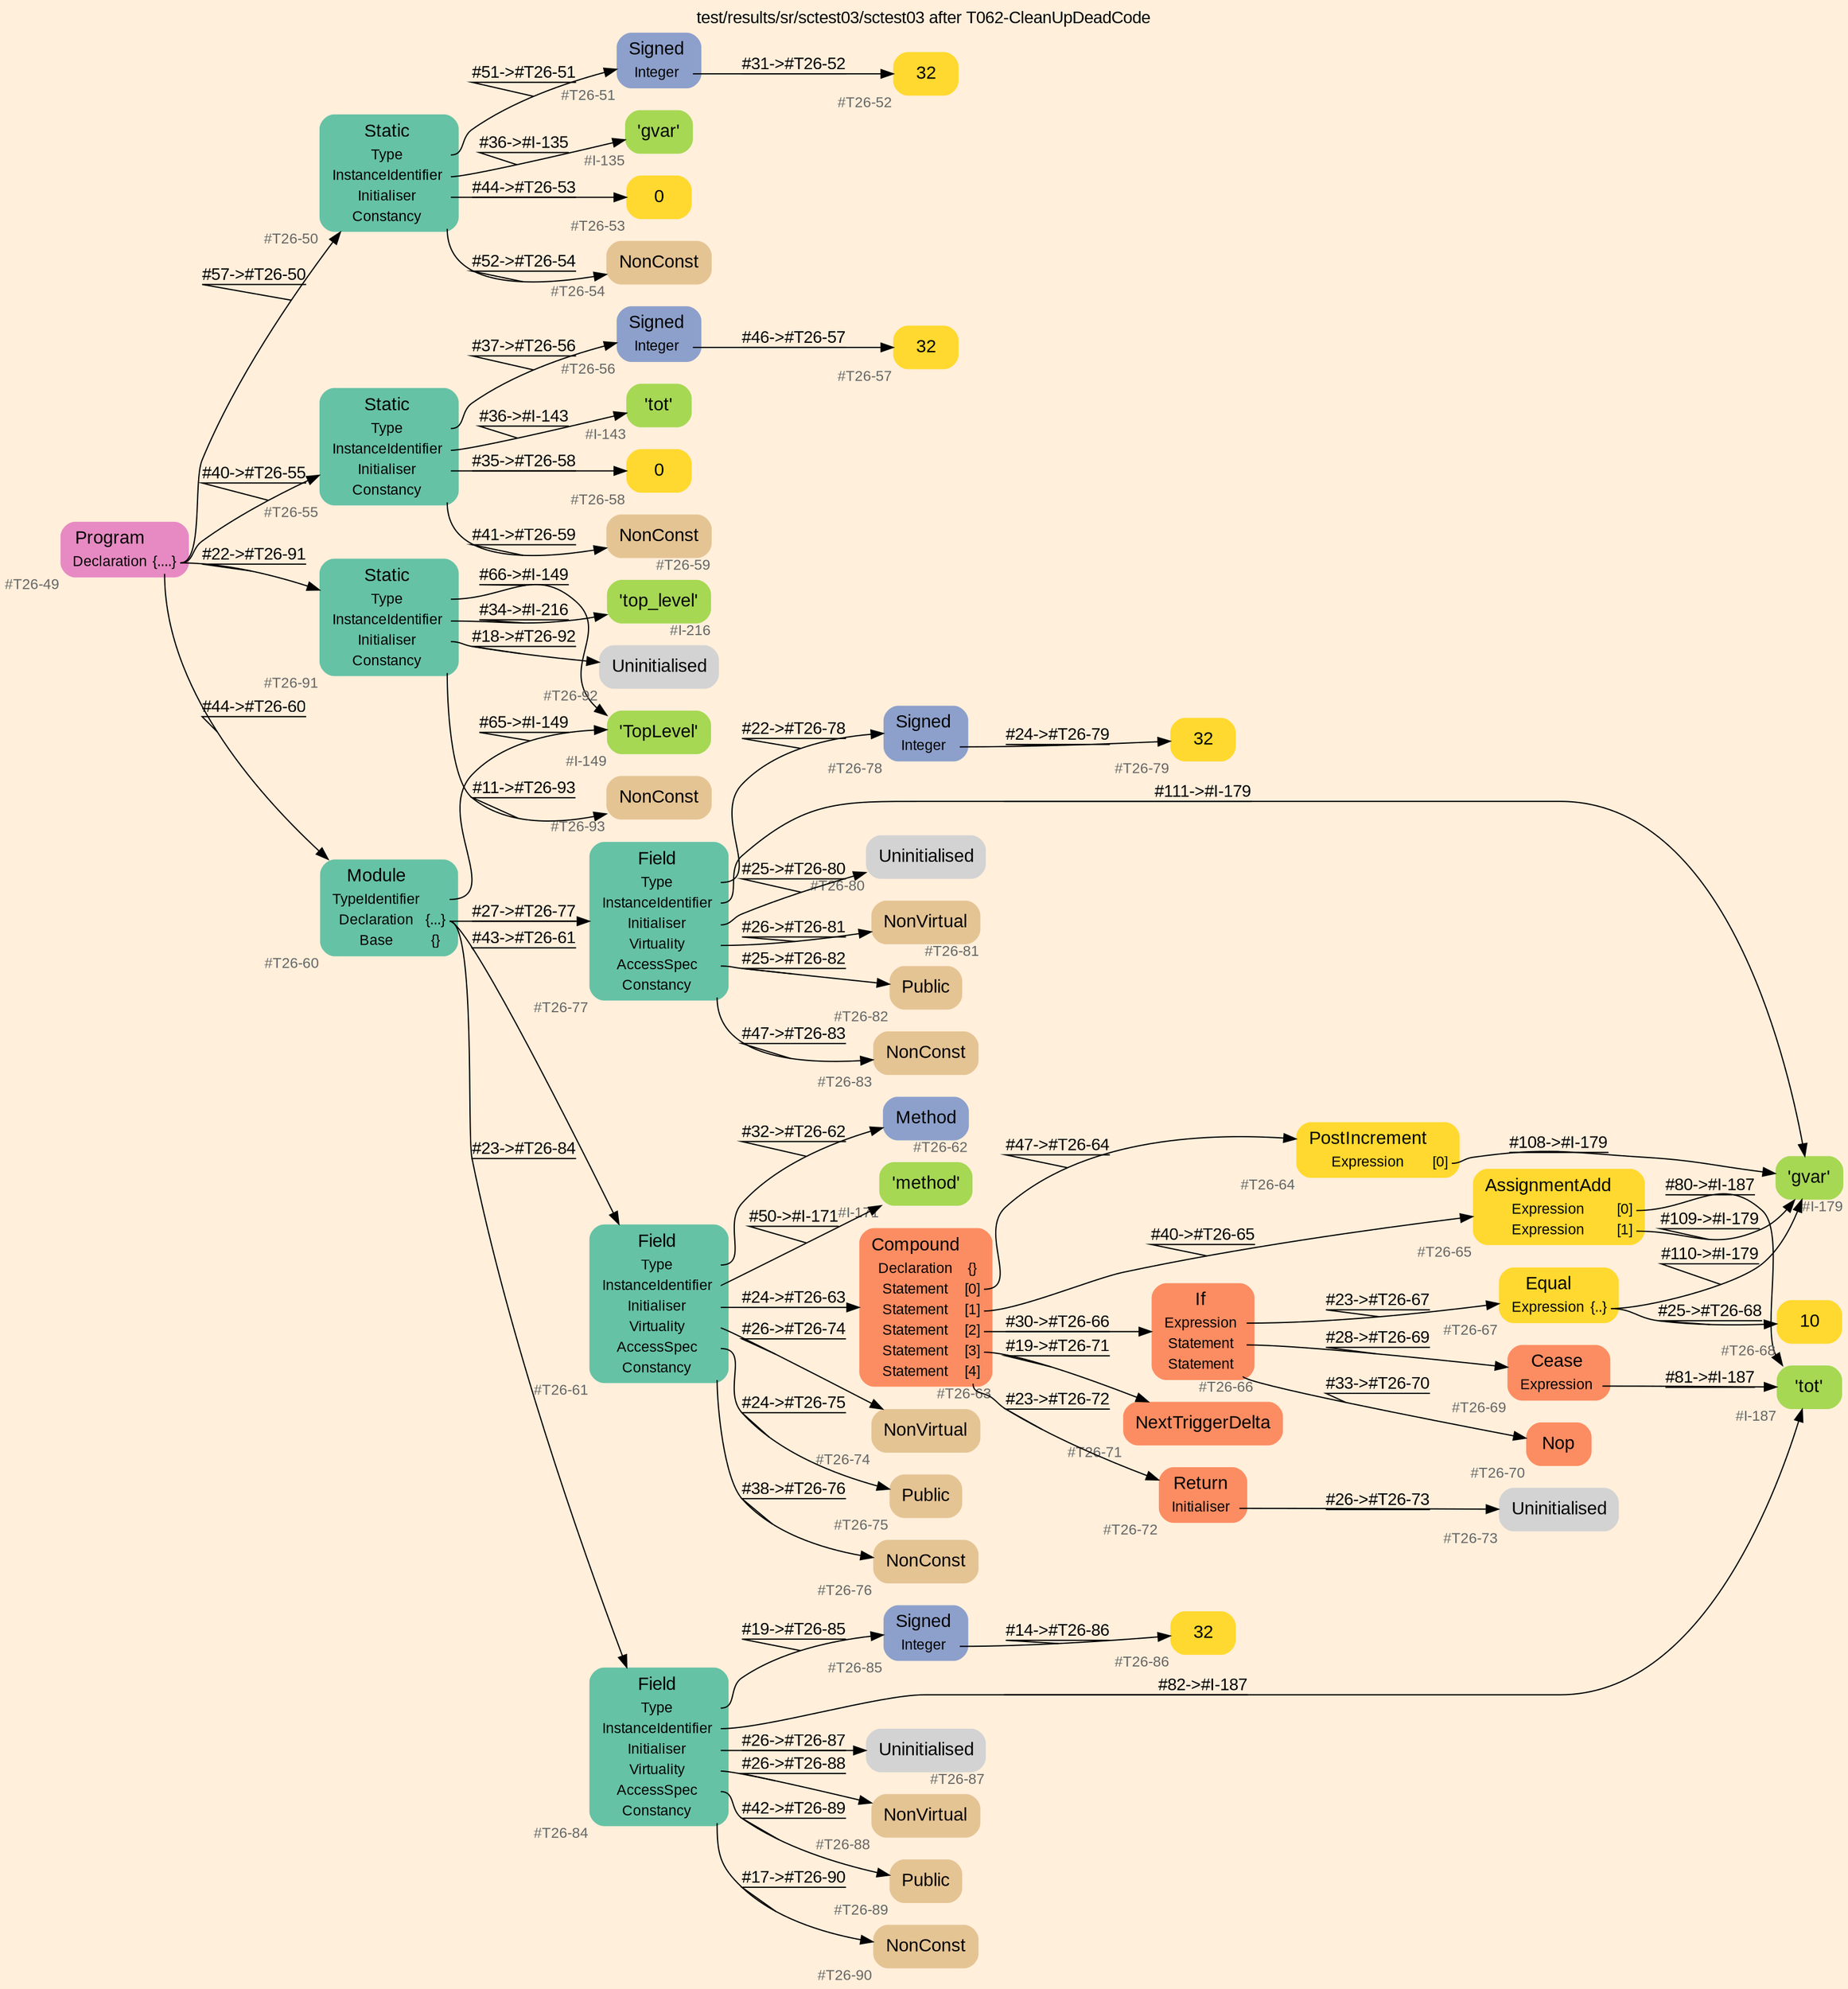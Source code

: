 digraph "test/results/sr/sctest03/sctest03 after T062-CleanUpDeadCode" {
label = "test/results/sr/sctest03/sctest03 after T062-CleanUpDeadCode"
labelloc = t
graph [
    rankdir = "LR"
    ranksep = 0.3
    bgcolor = antiquewhite1
    color = black
    fontcolor = black
    fontname = "Arial"
];
node [
    fontname = "Arial"
];
edge [
    fontname = "Arial"
];

// -------------------- node figure --------------------
// -------- block #T26-49 ----------
"#T26-49" [
    fillcolor = "/set28/4"
    xlabel = "#T26-49"
    fontsize = "12"
    fontcolor = grey40
    shape = "plaintext"
    label = <<TABLE BORDER="0" CELLBORDER="0" CELLSPACING="0">
     <TR><TD><FONT COLOR="black" POINT-SIZE="15">Program</FONT></TD></TR>
     <TR><TD><FONT COLOR="black" POINT-SIZE="12">Declaration</FONT></TD><TD PORT="port0"><FONT COLOR="black" POINT-SIZE="12">{....}</FONT></TD></TR>
    </TABLE>>
    style = "rounded,filled"
];

// -------- block #T26-50 ----------
"#T26-50" [
    fillcolor = "/set28/1"
    xlabel = "#T26-50"
    fontsize = "12"
    fontcolor = grey40
    shape = "plaintext"
    label = <<TABLE BORDER="0" CELLBORDER="0" CELLSPACING="0">
     <TR><TD><FONT COLOR="black" POINT-SIZE="15">Static</FONT></TD></TR>
     <TR><TD><FONT COLOR="black" POINT-SIZE="12">Type</FONT></TD><TD PORT="port0"></TD></TR>
     <TR><TD><FONT COLOR="black" POINT-SIZE="12">InstanceIdentifier</FONT></TD><TD PORT="port1"></TD></TR>
     <TR><TD><FONT COLOR="black" POINT-SIZE="12">Initialiser</FONT></TD><TD PORT="port2"></TD></TR>
     <TR><TD><FONT COLOR="black" POINT-SIZE="12">Constancy</FONT></TD><TD PORT="port3"></TD></TR>
    </TABLE>>
    style = "rounded,filled"
];

// -------- block #T26-51 ----------
"#T26-51" [
    fillcolor = "/set28/3"
    xlabel = "#T26-51"
    fontsize = "12"
    fontcolor = grey40
    shape = "plaintext"
    label = <<TABLE BORDER="0" CELLBORDER="0" CELLSPACING="0">
     <TR><TD><FONT COLOR="black" POINT-SIZE="15">Signed</FONT></TD></TR>
     <TR><TD><FONT COLOR="black" POINT-SIZE="12">Integer</FONT></TD><TD PORT="port0"></TD></TR>
    </TABLE>>
    style = "rounded,filled"
];

// -------- block #T26-52 ----------
"#T26-52" [
    fillcolor = "/set28/6"
    xlabel = "#T26-52"
    fontsize = "12"
    fontcolor = grey40
    shape = "plaintext"
    label = <<TABLE BORDER="0" CELLBORDER="0" CELLSPACING="0">
     <TR><TD><FONT COLOR="black" POINT-SIZE="15">32</FONT></TD></TR>
    </TABLE>>
    style = "rounded,filled"
];

// -------- block #I-135 ----------
"#I-135" [
    fillcolor = "/set28/5"
    xlabel = "#I-135"
    fontsize = "12"
    fontcolor = grey40
    shape = "plaintext"
    label = <<TABLE BORDER="0" CELLBORDER="0" CELLSPACING="0">
     <TR><TD><FONT COLOR="black" POINT-SIZE="15">'gvar'</FONT></TD></TR>
    </TABLE>>
    style = "rounded,filled"
];

// -------- block #T26-53 ----------
"#T26-53" [
    fillcolor = "/set28/6"
    xlabel = "#T26-53"
    fontsize = "12"
    fontcolor = grey40
    shape = "plaintext"
    label = <<TABLE BORDER="0" CELLBORDER="0" CELLSPACING="0">
     <TR><TD><FONT COLOR="black" POINT-SIZE="15">0</FONT></TD></TR>
    </TABLE>>
    style = "rounded,filled"
];

// -------- block #T26-54 ----------
"#T26-54" [
    fillcolor = "/set28/7"
    xlabel = "#T26-54"
    fontsize = "12"
    fontcolor = grey40
    shape = "plaintext"
    label = <<TABLE BORDER="0" CELLBORDER="0" CELLSPACING="0">
     <TR><TD><FONT COLOR="black" POINT-SIZE="15">NonConst</FONT></TD></TR>
    </TABLE>>
    style = "rounded,filled"
];

// -------- block #T26-55 ----------
"#T26-55" [
    fillcolor = "/set28/1"
    xlabel = "#T26-55"
    fontsize = "12"
    fontcolor = grey40
    shape = "plaintext"
    label = <<TABLE BORDER="0" CELLBORDER="0" CELLSPACING="0">
     <TR><TD><FONT COLOR="black" POINT-SIZE="15">Static</FONT></TD></TR>
     <TR><TD><FONT COLOR="black" POINT-SIZE="12">Type</FONT></TD><TD PORT="port0"></TD></TR>
     <TR><TD><FONT COLOR="black" POINT-SIZE="12">InstanceIdentifier</FONT></TD><TD PORT="port1"></TD></TR>
     <TR><TD><FONT COLOR="black" POINT-SIZE="12">Initialiser</FONT></TD><TD PORT="port2"></TD></TR>
     <TR><TD><FONT COLOR="black" POINT-SIZE="12">Constancy</FONT></TD><TD PORT="port3"></TD></TR>
    </TABLE>>
    style = "rounded,filled"
];

// -------- block #T26-56 ----------
"#T26-56" [
    fillcolor = "/set28/3"
    xlabel = "#T26-56"
    fontsize = "12"
    fontcolor = grey40
    shape = "plaintext"
    label = <<TABLE BORDER="0" CELLBORDER="0" CELLSPACING="0">
     <TR><TD><FONT COLOR="black" POINT-SIZE="15">Signed</FONT></TD></TR>
     <TR><TD><FONT COLOR="black" POINT-SIZE="12">Integer</FONT></TD><TD PORT="port0"></TD></TR>
    </TABLE>>
    style = "rounded,filled"
];

// -------- block #T26-57 ----------
"#T26-57" [
    fillcolor = "/set28/6"
    xlabel = "#T26-57"
    fontsize = "12"
    fontcolor = grey40
    shape = "plaintext"
    label = <<TABLE BORDER="0" CELLBORDER="0" CELLSPACING="0">
     <TR><TD><FONT COLOR="black" POINT-SIZE="15">32</FONT></TD></TR>
    </TABLE>>
    style = "rounded,filled"
];

// -------- block #I-143 ----------
"#I-143" [
    fillcolor = "/set28/5"
    xlabel = "#I-143"
    fontsize = "12"
    fontcolor = grey40
    shape = "plaintext"
    label = <<TABLE BORDER="0" CELLBORDER="0" CELLSPACING="0">
     <TR><TD><FONT COLOR="black" POINT-SIZE="15">'tot'</FONT></TD></TR>
    </TABLE>>
    style = "rounded,filled"
];

// -------- block #T26-58 ----------
"#T26-58" [
    fillcolor = "/set28/6"
    xlabel = "#T26-58"
    fontsize = "12"
    fontcolor = grey40
    shape = "plaintext"
    label = <<TABLE BORDER="0" CELLBORDER="0" CELLSPACING="0">
     <TR><TD><FONT COLOR="black" POINT-SIZE="15">0</FONT></TD></TR>
    </TABLE>>
    style = "rounded,filled"
];

// -------- block #T26-59 ----------
"#T26-59" [
    fillcolor = "/set28/7"
    xlabel = "#T26-59"
    fontsize = "12"
    fontcolor = grey40
    shape = "plaintext"
    label = <<TABLE BORDER="0" CELLBORDER="0" CELLSPACING="0">
     <TR><TD><FONT COLOR="black" POINT-SIZE="15">NonConst</FONT></TD></TR>
    </TABLE>>
    style = "rounded,filled"
];

// -------- block #T26-60 ----------
"#T26-60" [
    fillcolor = "/set28/1"
    xlabel = "#T26-60"
    fontsize = "12"
    fontcolor = grey40
    shape = "plaintext"
    label = <<TABLE BORDER="0" CELLBORDER="0" CELLSPACING="0">
     <TR><TD><FONT COLOR="black" POINT-SIZE="15">Module</FONT></TD></TR>
     <TR><TD><FONT COLOR="black" POINT-SIZE="12">TypeIdentifier</FONT></TD><TD PORT="port0"></TD></TR>
     <TR><TD><FONT COLOR="black" POINT-SIZE="12">Declaration</FONT></TD><TD PORT="port1"><FONT COLOR="black" POINT-SIZE="12">{...}</FONT></TD></TR>
     <TR><TD><FONT COLOR="black" POINT-SIZE="12">Base</FONT></TD><TD PORT="port2"><FONT COLOR="black" POINT-SIZE="12">{}</FONT></TD></TR>
    </TABLE>>
    style = "rounded,filled"
];

// -------- block #I-149 ----------
"#I-149" [
    fillcolor = "/set28/5"
    xlabel = "#I-149"
    fontsize = "12"
    fontcolor = grey40
    shape = "plaintext"
    label = <<TABLE BORDER="0" CELLBORDER="0" CELLSPACING="0">
     <TR><TD><FONT COLOR="black" POINT-SIZE="15">'TopLevel'</FONT></TD></TR>
    </TABLE>>
    style = "rounded,filled"
];

// -------- block #T26-61 ----------
"#T26-61" [
    fillcolor = "/set28/1"
    xlabel = "#T26-61"
    fontsize = "12"
    fontcolor = grey40
    shape = "plaintext"
    label = <<TABLE BORDER="0" CELLBORDER="0" CELLSPACING="0">
     <TR><TD><FONT COLOR="black" POINT-SIZE="15">Field</FONT></TD></TR>
     <TR><TD><FONT COLOR="black" POINT-SIZE="12">Type</FONT></TD><TD PORT="port0"></TD></TR>
     <TR><TD><FONT COLOR="black" POINT-SIZE="12">InstanceIdentifier</FONT></TD><TD PORT="port1"></TD></TR>
     <TR><TD><FONT COLOR="black" POINT-SIZE="12">Initialiser</FONT></TD><TD PORT="port2"></TD></TR>
     <TR><TD><FONT COLOR="black" POINT-SIZE="12">Virtuality</FONT></TD><TD PORT="port3"></TD></TR>
     <TR><TD><FONT COLOR="black" POINT-SIZE="12">AccessSpec</FONT></TD><TD PORT="port4"></TD></TR>
     <TR><TD><FONT COLOR="black" POINT-SIZE="12">Constancy</FONT></TD><TD PORT="port5"></TD></TR>
    </TABLE>>
    style = "rounded,filled"
];

// -------- block #T26-62 ----------
"#T26-62" [
    fillcolor = "/set28/3"
    xlabel = "#T26-62"
    fontsize = "12"
    fontcolor = grey40
    shape = "plaintext"
    label = <<TABLE BORDER="0" CELLBORDER="0" CELLSPACING="0">
     <TR><TD><FONT COLOR="black" POINT-SIZE="15">Method</FONT></TD></TR>
    </TABLE>>
    style = "rounded,filled"
];

// -------- block #I-171 ----------
"#I-171" [
    fillcolor = "/set28/5"
    xlabel = "#I-171"
    fontsize = "12"
    fontcolor = grey40
    shape = "plaintext"
    label = <<TABLE BORDER="0" CELLBORDER="0" CELLSPACING="0">
     <TR><TD><FONT COLOR="black" POINT-SIZE="15">'method'</FONT></TD></TR>
    </TABLE>>
    style = "rounded,filled"
];

// -------- block #T26-63 ----------
"#T26-63" [
    fillcolor = "/set28/2"
    xlabel = "#T26-63"
    fontsize = "12"
    fontcolor = grey40
    shape = "plaintext"
    label = <<TABLE BORDER="0" CELLBORDER="0" CELLSPACING="0">
     <TR><TD><FONT COLOR="black" POINT-SIZE="15">Compound</FONT></TD></TR>
     <TR><TD><FONT COLOR="black" POINT-SIZE="12">Declaration</FONT></TD><TD PORT="port0"><FONT COLOR="black" POINT-SIZE="12">{}</FONT></TD></TR>
     <TR><TD><FONT COLOR="black" POINT-SIZE="12">Statement</FONT></TD><TD PORT="port1"><FONT COLOR="black" POINT-SIZE="12">[0]</FONT></TD></TR>
     <TR><TD><FONT COLOR="black" POINT-SIZE="12">Statement</FONT></TD><TD PORT="port2"><FONT COLOR="black" POINT-SIZE="12">[1]</FONT></TD></TR>
     <TR><TD><FONT COLOR="black" POINT-SIZE="12">Statement</FONT></TD><TD PORT="port3"><FONT COLOR="black" POINT-SIZE="12">[2]</FONT></TD></TR>
     <TR><TD><FONT COLOR="black" POINT-SIZE="12">Statement</FONT></TD><TD PORT="port4"><FONT COLOR="black" POINT-SIZE="12">[3]</FONT></TD></TR>
     <TR><TD><FONT COLOR="black" POINT-SIZE="12">Statement</FONT></TD><TD PORT="port5"><FONT COLOR="black" POINT-SIZE="12">[4]</FONT></TD></TR>
    </TABLE>>
    style = "rounded,filled"
];

// -------- block #T26-64 ----------
"#T26-64" [
    fillcolor = "/set28/6"
    xlabel = "#T26-64"
    fontsize = "12"
    fontcolor = grey40
    shape = "plaintext"
    label = <<TABLE BORDER="0" CELLBORDER="0" CELLSPACING="0">
     <TR><TD><FONT COLOR="black" POINT-SIZE="15">PostIncrement</FONT></TD></TR>
     <TR><TD><FONT COLOR="black" POINT-SIZE="12">Expression</FONT></TD><TD PORT="port0"><FONT COLOR="black" POINT-SIZE="12">[0]</FONT></TD></TR>
    </TABLE>>
    style = "rounded,filled"
];

// -------- block #I-179 ----------
"#I-179" [
    fillcolor = "/set28/5"
    xlabel = "#I-179"
    fontsize = "12"
    fontcolor = grey40
    shape = "plaintext"
    label = <<TABLE BORDER="0" CELLBORDER="0" CELLSPACING="0">
     <TR><TD><FONT COLOR="black" POINT-SIZE="15">'gvar'</FONT></TD></TR>
    </TABLE>>
    style = "rounded,filled"
];

// -------- block #T26-65 ----------
"#T26-65" [
    fillcolor = "/set28/6"
    xlabel = "#T26-65"
    fontsize = "12"
    fontcolor = grey40
    shape = "plaintext"
    label = <<TABLE BORDER="0" CELLBORDER="0" CELLSPACING="0">
     <TR><TD><FONT COLOR="black" POINT-SIZE="15">AssignmentAdd</FONT></TD></TR>
     <TR><TD><FONT COLOR="black" POINT-SIZE="12">Expression</FONT></TD><TD PORT="port0"><FONT COLOR="black" POINT-SIZE="12">[0]</FONT></TD></TR>
     <TR><TD><FONT COLOR="black" POINT-SIZE="12">Expression</FONT></TD><TD PORT="port1"><FONT COLOR="black" POINT-SIZE="12">[1]</FONT></TD></TR>
    </TABLE>>
    style = "rounded,filled"
];

// -------- block #I-187 ----------
"#I-187" [
    fillcolor = "/set28/5"
    xlabel = "#I-187"
    fontsize = "12"
    fontcolor = grey40
    shape = "plaintext"
    label = <<TABLE BORDER="0" CELLBORDER="0" CELLSPACING="0">
     <TR><TD><FONT COLOR="black" POINT-SIZE="15">'tot'</FONT></TD></TR>
    </TABLE>>
    style = "rounded,filled"
];

// -------- block #T26-66 ----------
"#T26-66" [
    fillcolor = "/set28/2"
    xlabel = "#T26-66"
    fontsize = "12"
    fontcolor = grey40
    shape = "plaintext"
    label = <<TABLE BORDER="0" CELLBORDER="0" CELLSPACING="0">
     <TR><TD><FONT COLOR="black" POINT-SIZE="15">If</FONT></TD></TR>
     <TR><TD><FONT COLOR="black" POINT-SIZE="12">Expression</FONT></TD><TD PORT="port0"></TD></TR>
     <TR><TD><FONT COLOR="black" POINT-SIZE="12">Statement</FONT></TD><TD PORT="port1"></TD></TR>
     <TR><TD><FONT COLOR="black" POINT-SIZE="12">Statement</FONT></TD><TD PORT="port2"></TD></TR>
    </TABLE>>
    style = "rounded,filled"
];

// -------- block #T26-67 ----------
"#T26-67" [
    fillcolor = "/set28/6"
    xlabel = "#T26-67"
    fontsize = "12"
    fontcolor = grey40
    shape = "plaintext"
    label = <<TABLE BORDER="0" CELLBORDER="0" CELLSPACING="0">
     <TR><TD><FONT COLOR="black" POINT-SIZE="15">Equal</FONT></TD></TR>
     <TR><TD><FONT COLOR="black" POINT-SIZE="12">Expression</FONT></TD><TD PORT="port0"><FONT COLOR="black" POINT-SIZE="12">{..}</FONT></TD></TR>
    </TABLE>>
    style = "rounded,filled"
];

// -------- block #T26-68 ----------
"#T26-68" [
    fillcolor = "/set28/6"
    xlabel = "#T26-68"
    fontsize = "12"
    fontcolor = grey40
    shape = "plaintext"
    label = <<TABLE BORDER="0" CELLBORDER="0" CELLSPACING="0">
     <TR><TD><FONT COLOR="black" POINT-SIZE="15">10</FONT></TD></TR>
    </TABLE>>
    style = "rounded,filled"
];

// -------- block #T26-69 ----------
"#T26-69" [
    fillcolor = "/set28/2"
    xlabel = "#T26-69"
    fontsize = "12"
    fontcolor = grey40
    shape = "plaintext"
    label = <<TABLE BORDER="0" CELLBORDER="0" CELLSPACING="0">
     <TR><TD><FONT COLOR="black" POINT-SIZE="15">Cease</FONT></TD></TR>
     <TR><TD><FONT COLOR="black" POINT-SIZE="12">Expression</FONT></TD><TD PORT="port0"></TD></TR>
    </TABLE>>
    style = "rounded,filled"
];

// -------- block #T26-70 ----------
"#T26-70" [
    fillcolor = "/set28/2"
    xlabel = "#T26-70"
    fontsize = "12"
    fontcolor = grey40
    shape = "plaintext"
    label = <<TABLE BORDER="0" CELLBORDER="0" CELLSPACING="0">
     <TR><TD><FONT COLOR="black" POINT-SIZE="15">Nop</FONT></TD></TR>
    </TABLE>>
    style = "rounded,filled"
];

// -------- block #T26-71 ----------
"#T26-71" [
    fillcolor = "/set28/2"
    xlabel = "#T26-71"
    fontsize = "12"
    fontcolor = grey40
    shape = "plaintext"
    label = <<TABLE BORDER="0" CELLBORDER="0" CELLSPACING="0">
     <TR><TD><FONT COLOR="black" POINT-SIZE="15">NextTriggerDelta</FONT></TD></TR>
    </TABLE>>
    style = "rounded,filled"
];

// -------- block #T26-72 ----------
"#T26-72" [
    fillcolor = "/set28/2"
    xlabel = "#T26-72"
    fontsize = "12"
    fontcolor = grey40
    shape = "plaintext"
    label = <<TABLE BORDER="0" CELLBORDER="0" CELLSPACING="0">
     <TR><TD><FONT COLOR="black" POINT-SIZE="15">Return</FONT></TD></TR>
     <TR><TD><FONT COLOR="black" POINT-SIZE="12">Initialiser</FONT></TD><TD PORT="port0"></TD></TR>
    </TABLE>>
    style = "rounded,filled"
];

// -------- block #T26-73 ----------
"#T26-73" [
    xlabel = "#T26-73"
    fontsize = "12"
    fontcolor = grey40
    shape = "plaintext"
    label = <<TABLE BORDER="0" CELLBORDER="0" CELLSPACING="0">
     <TR><TD><FONT COLOR="black" POINT-SIZE="15">Uninitialised</FONT></TD></TR>
    </TABLE>>
    style = "rounded,filled"
];

// -------- block #T26-74 ----------
"#T26-74" [
    fillcolor = "/set28/7"
    xlabel = "#T26-74"
    fontsize = "12"
    fontcolor = grey40
    shape = "plaintext"
    label = <<TABLE BORDER="0" CELLBORDER="0" CELLSPACING="0">
     <TR><TD><FONT COLOR="black" POINT-SIZE="15">NonVirtual</FONT></TD></TR>
    </TABLE>>
    style = "rounded,filled"
];

// -------- block #T26-75 ----------
"#T26-75" [
    fillcolor = "/set28/7"
    xlabel = "#T26-75"
    fontsize = "12"
    fontcolor = grey40
    shape = "plaintext"
    label = <<TABLE BORDER="0" CELLBORDER="0" CELLSPACING="0">
     <TR><TD><FONT COLOR="black" POINT-SIZE="15">Public</FONT></TD></TR>
    </TABLE>>
    style = "rounded,filled"
];

// -------- block #T26-76 ----------
"#T26-76" [
    fillcolor = "/set28/7"
    xlabel = "#T26-76"
    fontsize = "12"
    fontcolor = grey40
    shape = "plaintext"
    label = <<TABLE BORDER="0" CELLBORDER="0" CELLSPACING="0">
     <TR><TD><FONT COLOR="black" POINT-SIZE="15">NonConst</FONT></TD></TR>
    </TABLE>>
    style = "rounded,filled"
];

// -------- block #T26-77 ----------
"#T26-77" [
    fillcolor = "/set28/1"
    xlabel = "#T26-77"
    fontsize = "12"
    fontcolor = grey40
    shape = "plaintext"
    label = <<TABLE BORDER="0" CELLBORDER="0" CELLSPACING="0">
     <TR><TD><FONT COLOR="black" POINT-SIZE="15">Field</FONT></TD></TR>
     <TR><TD><FONT COLOR="black" POINT-SIZE="12">Type</FONT></TD><TD PORT="port0"></TD></TR>
     <TR><TD><FONT COLOR="black" POINT-SIZE="12">InstanceIdentifier</FONT></TD><TD PORT="port1"></TD></TR>
     <TR><TD><FONT COLOR="black" POINT-SIZE="12">Initialiser</FONT></TD><TD PORT="port2"></TD></TR>
     <TR><TD><FONT COLOR="black" POINT-SIZE="12">Virtuality</FONT></TD><TD PORT="port3"></TD></TR>
     <TR><TD><FONT COLOR="black" POINT-SIZE="12">AccessSpec</FONT></TD><TD PORT="port4"></TD></TR>
     <TR><TD><FONT COLOR="black" POINT-SIZE="12">Constancy</FONT></TD><TD PORT="port5"></TD></TR>
    </TABLE>>
    style = "rounded,filled"
];

// -------- block #T26-78 ----------
"#T26-78" [
    fillcolor = "/set28/3"
    xlabel = "#T26-78"
    fontsize = "12"
    fontcolor = grey40
    shape = "plaintext"
    label = <<TABLE BORDER="0" CELLBORDER="0" CELLSPACING="0">
     <TR><TD><FONT COLOR="black" POINT-SIZE="15">Signed</FONT></TD></TR>
     <TR><TD><FONT COLOR="black" POINT-SIZE="12">Integer</FONT></TD><TD PORT="port0"></TD></TR>
    </TABLE>>
    style = "rounded,filled"
];

// -------- block #T26-79 ----------
"#T26-79" [
    fillcolor = "/set28/6"
    xlabel = "#T26-79"
    fontsize = "12"
    fontcolor = grey40
    shape = "plaintext"
    label = <<TABLE BORDER="0" CELLBORDER="0" CELLSPACING="0">
     <TR><TD><FONT COLOR="black" POINT-SIZE="15">32</FONT></TD></TR>
    </TABLE>>
    style = "rounded,filled"
];

// -------- block #T26-80 ----------
"#T26-80" [
    xlabel = "#T26-80"
    fontsize = "12"
    fontcolor = grey40
    shape = "plaintext"
    label = <<TABLE BORDER="0" CELLBORDER="0" CELLSPACING="0">
     <TR><TD><FONT COLOR="black" POINT-SIZE="15">Uninitialised</FONT></TD></TR>
    </TABLE>>
    style = "rounded,filled"
];

// -------- block #T26-81 ----------
"#T26-81" [
    fillcolor = "/set28/7"
    xlabel = "#T26-81"
    fontsize = "12"
    fontcolor = grey40
    shape = "plaintext"
    label = <<TABLE BORDER="0" CELLBORDER="0" CELLSPACING="0">
     <TR><TD><FONT COLOR="black" POINT-SIZE="15">NonVirtual</FONT></TD></TR>
    </TABLE>>
    style = "rounded,filled"
];

// -------- block #T26-82 ----------
"#T26-82" [
    fillcolor = "/set28/7"
    xlabel = "#T26-82"
    fontsize = "12"
    fontcolor = grey40
    shape = "plaintext"
    label = <<TABLE BORDER="0" CELLBORDER="0" CELLSPACING="0">
     <TR><TD><FONT COLOR="black" POINT-SIZE="15">Public</FONT></TD></TR>
    </TABLE>>
    style = "rounded,filled"
];

// -------- block #T26-83 ----------
"#T26-83" [
    fillcolor = "/set28/7"
    xlabel = "#T26-83"
    fontsize = "12"
    fontcolor = grey40
    shape = "plaintext"
    label = <<TABLE BORDER="0" CELLBORDER="0" CELLSPACING="0">
     <TR><TD><FONT COLOR="black" POINT-SIZE="15">NonConst</FONT></TD></TR>
    </TABLE>>
    style = "rounded,filled"
];

// -------- block #T26-84 ----------
"#T26-84" [
    fillcolor = "/set28/1"
    xlabel = "#T26-84"
    fontsize = "12"
    fontcolor = grey40
    shape = "plaintext"
    label = <<TABLE BORDER="0" CELLBORDER="0" CELLSPACING="0">
     <TR><TD><FONT COLOR="black" POINT-SIZE="15">Field</FONT></TD></TR>
     <TR><TD><FONT COLOR="black" POINT-SIZE="12">Type</FONT></TD><TD PORT="port0"></TD></TR>
     <TR><TD><FONT COLOR="black" POINT-SIZE="12">InstanceIdentifier</FONT></TD><TD PORT="port1"></TD></TR>
     <TR><TD><FONT COLOR="black" POINT-SIZE="12">Initialiser</FONT></TD><TD PORT="port2"></TD></TR>
     <TR><TD><FONT COLOR="black" POINT-SIZE="12">Virtuality</FONT></TD><TD PORT="port3"></TD></TR>
     <TR><TD><FONT COLOR="black" POINT-SIZE="12">AccessSpec</FONT></TD><TD PORT="port4"></TD></TR>
     <TR><TD><FONT COLOR="black" POINT-SIZE="12">Constancy</FONT></TD><TD PORT="port5"></TD></TR>
    </TABLE>>
    style = "rounded,filled"
];

// -------- block #T26-85 ----------
"#T26-85" [
    fillcolor = "/set28/3"
    xlabel = "#T26-85"
    fontsize = "12"
    fontcolor = grey40
    shape = "plaintext"
    label = <<TABLE BORDER="0" CELLBORDER="0" CELLSPACING="0">
     <TR><TD><FONT COLOR="black" POINT-SIZE="15">Signed</FONT></TD></TR>
     <TR><TD><FONT COLOR="black" POINT-SIZE="12">Integer</FONT></TD><TD PORT="port0"></TD></TR>
    </TABLE>>
    style = "rounded,filled"
];

// -------- block #T26-86 ----------
"#T26-86" [
    fillcolor = "/set28/6"
    xlabel = "#T26-86"
    fontsize = "12"
    fontcolor = grey40
    shape = "plaintext"
    label = <<TABLE BORDER="0" CELLBORDER="0" CELLSPACING="0">
     <TR><TD><FONT COLOR="black" POINT-SIZE="15">32</FONT></TD></TR>
    </TABLE>>
    style = "rounded,filled"
];

// -------- block #T26-87 ----------
"#T26-87" [
    xlabel = "#T26-87"
    fontsize = "12"
    fontcolor = grey40
    shape = "plaintext"
    label = <<TABLE BORDER="0" CELLBORDER="0" CELLSPACING="0">
     <TR><TD><FONT COLOR="black" POINT-SIZE="15">Uninitialised</FONT></TD></TR>
    </TABLE>>
    style = "rounded,filled"
];

// -------- block #T26-88 ----------
"#T26-88" [
    fillcolor = "/set28/7"
    xlabel = "#T26-88"
    fontsize = "12"
    fontcolor = grey40
    shape = "plaintext"
    label = <<TABLE BORDER="0" CELLBORDER="0" CELLSPACING="0">
     <TR><TD><FONT COLOR="black" POINT-SIZE="15">NonVirtual</FONT></TD></TR>
    </TABLE>>
    style = "rounded,filled"
];

// -------- block #T26-89 ----------
"#T26-89" [
    fillcolor = "/set28/7"
    xlabel = "#T26-89"
    fontsize = "12"
    fontcolor = grey40
    shape = "plaintext"
    label = <<TABLE BORDER="0" CELLBORDER="0" CELLSPACING="0">
     <TR><TD><FONT COLOR="black" POINT-SIZE="15">Public</FONT></TD></TR>
    </TABLE>>
    style = "rounded,filled"
];

// -------- block #T26-90 ----------
"#T26-90" [
    fillcolor = "/set28/7"
    xlabel = "#T26-90"
    fontsize = "12"
    fontcolor = grey40
    shape = "plaintext"
    label = <<TABLE BORDER="0" CELLBORDER="0" CELLSPACING="0">
     <TR><TD><FONT COLOR="black" POINT-SIZE="15">NonConst</FONT></TD></TR>
    </TABLE>>
    style = "rounded,filled"
];

// -------- block #T26-91 ----------
"#T26-91" [
    fillcolor = "/set28/1"
    xlabel = "#T26-91"
    fontsize = "12"
    fontcolor = grey40
    shape = "plaintext"
    label = <<TABLE BORDER="0" CELLBORDER="0" CELLSPACING="0">
     <TR><TD><FONT COLOR="black" POINT-SIZE="15">Static</FONT></TD></TR>
     <TR><TD><FONT COLOR="black" POINT-SIZE="12">Type</FONT></TD><TD PORT="port0"></TD></TR>
     <TR><TD><FONT COLOR="black" POINT-SIZE="12">InstanceIdentifier</FONT></TD><TD PORT="port1"></TD></TR>
     <TR><TD><FONT COLOR="black" POINT-SIZE="12">Initialiser</FONT></TD><TD PORT="port2"></TD></TR>
     <TR><TD><FONT COLOR="black" POINT-SIZE="12">Constancy</FONT></TD><TD PORT="port3"></TD></TR>
    </TABLE>>
    style = "rounded,filled"
];

// -------- block #I-216 ----------
"#I-216" [
    fillcolor = "/set28/5"
    xlabel = "#I-216"
    fontsize = "12"
    fontcolor = grey40
    shape = "plaintext"
    label = <<TABLE BORDER="0" CELLBORDER="0" CELLSPACING="0">
     <TR><TD><FONT COLOR="black" POINT-SIZE="15">'top_level'</FONT></TD></TR>
    </TABLE>>
    style = "rounded,filled"
];

// -------- block #T26-92 ----------
"#T26-92" [
    xlabel = "#T26-92"
    fontsize = "12"
    fontcolor = grey40
    shape = "plaintext"
    label = <<TABLE BORDER="0" CELLBORDER="0" CELLSPACING="0">
     <TR><TD><FONT COLOR="black" POINT-SIZE="15">Uninitialised</FONT></TD></TR>
    </TABLE>>
    style = "rounded,filled"
];

// -------- block #T26-93 ----------
"#T26-93" [
    fillcolor = "/set28/7"
    xlabel = "#T26-93"
    fontsize = "12"
    fontcolor = grey40
    shape = "plaintext"
    label = <<TABLE BORDER="0" CELLBORDER="0" CELLSPACING="0">
     <TR><TD><FONT COLOR="black" POINT-SIZE="15">NonConst</FONT></TD></TR>
    </TABLE>>
    style = "rounded,filled"
];

"#T26-49":port0 -> "#T26-50" [
    label = "#57-&gt;#T26-50"
    decorate = true
    color = black
    fontcolor = black
];

"#T26-49":port0 -> "#T26-55" [
    label = "#40-&gt;#T26-55"
    decorate = true
    color = black
    fontcolor = black
];

"#T26-49":port0 -> "#T26-60" [
    label = "#44-&gt;#T26-60"
    decorate = true
    color = black
    fontcolor = black
];

"#T26-49":port0 -> "#T26-91" [
    label = "#22-&gt;#T26-91"
    decorate = true
    color = black
    fontcolor = black
];

"#T26-50":port0 -> "#T26-51" [
    label = "#51-&gt;#T26-51"
    decorate = true
    color = black
    fontcolor = black
];

"#T26-50":port1 -> "#I-135" [
    label = "#36-&gt;#I-135"
    decorate = true
    color = black
    fontcolor = black
];

"#T26-50":port2 -> "#T26-53" [
    label = "#44-&gt;#T26-53"
    decorate = true
    color = black
    fontcolor = black
];

"#T26-50":port3 -> "#T26-54" [
    label = "#52-&gt;#T26-54"
    decorate = true
    color = black
    fontcolor = black
];

"#T26-51":port0 -> "#T26-52" [
    label = "#31-&gt;#T26-52"
    decorate = true
    color = black
    fontcolor = black
];

"#T26-55":port0 -> "#T26-56" [
    label = "#37-&gt;#T26-56"
    decorate = true
    color = black
    fontcolor = black
];

"#T26-55":port1 -> "#I-143" [
    label = "#36-&gt;#I-143"
    decorate = true
    color = black
    fontcolor = black
];

"#T26-55":port2 -> "#T26-58" [
    label = "#35-&gt;#T26-58"
    decorate = true
    color = black
    fontcolor = black
];

"#T26-55":port3 -> "#T26-59" [
    label = "#41-&gt;#T26-59"
    decorate = true
    color = black
    fontcolor = black
];

"#T26-56":port0 -> "#T26-57" [
    label = "#46-&gt;#T26-57"
    decorate = true
    color = black
    fontcolor = black
];

"#T26-60":port0 -> "#I-149" [
    label = "#65-&gt;#I-149"
    decorate = true
    color = black
    fontcolor = black
];

"#T26-60":port1 -> "#T26-61" [
    label = "#43-&gt;#T26-61"
    decorate = true
    color = black
    fontcolor = black
];

"#T26-60":port1 -> "#T26-77" [
    label = "#27-&gt;#T26-77"
    decorate = true
    color = black
    fontcolor = black
];

"#T26-60":port1 -> "#T26-84" [
    label = "#23-&gt;#T26-84"
    decorate = true
    color = black
    fontcolor = black
];

"#T26-61":port0 -> "#T26-62" [
    label = "#32-&gt;#T26-62"
    decorate = true
    color = black
    fontcolor = black
];

"#T26-61":port1 -> "#I-171" [
    label = "#50-&gt;#I-171"
    decorate = true
    color = black
    fontcolor = black
];

"#T26-61":port2 -> "#T26-63" [
    label = "#24-&gt;#T26-63"
    decorate = true
    color = black
    fontcolor = black
];

"#T26-61":port3 -> "#T26-74" [
    label = "#26-&gt;#T26-74"
    decorate = true
    color = black
    fontcolor = black
];

"#T26-61":port4 -> "#T26-75" [
    label = "#24-&gt;#T26-75"
    decorate = true
    color = black
    fontcolor = black
];

"#T26-61":port5 -> "#T26-76" [
    label = "#38-&gt;#T26-76"
    decorate = true
    color = black
    fontcolor = black
];

"#T26-63":port1 -> "#T26-64" [
    label = "#47-&gt;#T26-64"
    decorate = true
    color = black
    fontcolor = black
];

"#T26-63":port2 -> "#T26-65" [
    label = "#40-&gt;#T26-65"
    decorate = true
    color = black
    fontcolor = black
];

"#T26-63":port3 -> "#T26-66" [
    label = "#30-&gt;#T26-66"
    decorate = true
    color = black
    fontcolor = black
];

"#T26-63":port4 -> "#T26-71" [
    label = "#19-&gt;#T26-71"
    decorate = true
    color = black
    fontcolor = black
];

"#T26-63":port5 -> "#T26-72" [
    label = "#23-&gt;#T26-72"
    decorate = true
    color = black
    fontcolor = black
];

"#T26-64":port0 -> "#I-179" [
    label = "#108-&gt;#I-179"
    decorate = true
    color = black
    fontcolor = black
];

"#T26-65":port0 -> "#I-187" [
    label = "#80-&gt;#I-187"
    decorate = true
    color = black
    fontcolor = black
];

"#T26-65":port1 -> "#I-179" [
    label = "#109-&gt;#I-179"
    decorate = true
    color = black
    fontcolor = black
];

"#T26-66":port0 -> "#T26-67" [
    label = "#23-&gt;#T26-67"
    decorate = true
    color = black
    fontcolor = black
];

"#T26-66":port1 -> "#T26-69" [
    label = "#28-&gt;#T26-69"
    decorate = true
    color = black
    fontcolor = black
];

"#T26-66":port2 -> "#T26-70" [
    label = "#33-&gt;#T26-70"
    decorate = true
    color = black
    fontcolor = black
];

"#T26-67":port0 -> "#I-179" [
    label = "#110-&gt;#I-179"
    decorate = true
    color = black
    fontcolor = black
];

"#T26-67":port0 -> "#T26-68" [
    label = "#25-&gt;#T26-68"
    decorate = true
    color = black
    fontcolor = black
];

"#T26-69":port0 -> "#I-187" [
    label = "#81-&gt;#I-187"
    decorate = true
    color = black
    fontcolor = black
];

"#T26-72":port0 -> "#T26-73" [
    label = "#26-&gt;#T26-73"
    decorate = true
    color = black
    fontcolor = black
];

"#T26-77":port0 -> "#T26-78" [
    label = "#22-&gt;#T26-78"
    decorate = true
    color = black
    fontcolor = black
];

"#T26-77":port1 -> "#I-179" [
    label = "#111-&gt;#I-179"
    decorate = true
    color = black
    fontcolor = black
];

"#T26-77":port2 -> "#T26-80" [
    label = "#25-&gt;#T26-80"
    decorate = true
    color = black
    fontcolor = black
];

"#T26-77":port3 -> "#T26-81" [
    label = "#26-&gt;#T26-81"
    decorate = true
    color = black
    fontcolor = black
];

"#T26-77":port4 -> "#T26-82" [
    label = "#25-&gt;#T26-82"
    decorate = true
    color = black
    fontcolor = black
];

"#T26-77":port5 -> "#T26-83" [
    label = "#47-&gt;#T26-83"
    decorate = true
    color = black
    fontcolor = black
];

"#T26-78":port0 -> "#T26-79" [
    label = "#24-&gt;#T26-79"
    decorate = true
    color = black
    fontcolor = black
];

"#T26-84":port0 -> "#T26-85" [
    label = "#19-&gt;#T26-85"
    decorate = true
    color = black
    fontcolor = black
];

"#T26-84":port1 -> "#I-187" [
    label = "#82-&gt;#I-187"
    decorate = true
    color = black
    fontcolor = black
];

"#T26-84":port2 -> "#T26-87" [
    label = "#26-&gt;#T26-87"
    decorate = true
    color = black
    fontcolor = black
];

"#T26-84":port3 -> "#T26-88" [
    label = "#26-&gt;#T26-88"
    decorate = true
    color = black
    fontcolor = black
];

"#T26-84":port4 -> "#T26-89" [
    label = "#42-&gt;#T26-89"
    decorate = true
    color = black
    fontcolor = black
];

"#T26-84":port5 -> "#T26-90" [
    label = "#17-&gt;#T26-90"
    decorate = true
    color = black
    fontcolor = black
];

"#T26-85":port0 -> "#T26-86" [
    label = "#14-&gt;#T26-86"
    decorate = true
    color = black
    fontcolor = black
];

"#T26-91":port0 -> "#I-149" [
    label = "#66-&gt;#I-149"
    decorate = true
    color = black
    fontcolor = black
];

"#T26-91":port1 -> "#I-216" [
    label = "#34-&gt;#I-216"
    decorate = true
    color = black
    fontcolor = black
];

"#T26-91":port2 -> "#T26-92" [
    label = "#18-&gt;#T26-92"
    decorate = true
    color = black
    fontcolor = black
];

"#T26-91":port3 -> "#T26-93" [
    label = "#11-&gt;#T26-93"
    decorate = true
    color = black
    fontcolor = black
];


}
